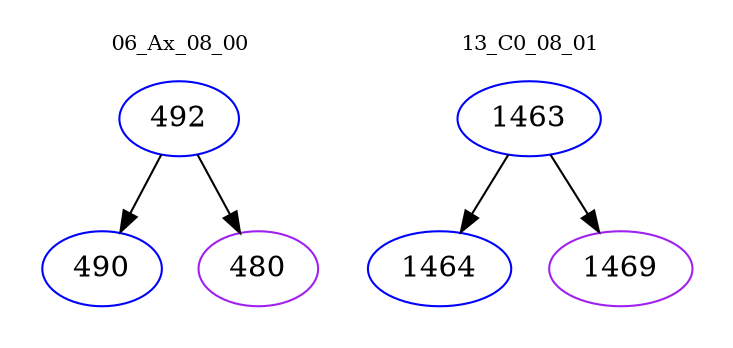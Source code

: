 digraph{
subgraph cluster_0 {
color = white
label = "06_Ax_08_00";
fontsize=10;
T0_492 [label="492", color="blue"]
T0_492 -> T0_490 [color="black"]
T0_490 [label="490", color="blue"]
T0_492 -> T0_480 [color="black"]
T0_480 [label="480", color="purple"]
}
subgraph cluster_1 {
color = white
label = "13_C0_08_01";
fontsize=10;
T1_1463 [label="1463", color="blue"]
T1_1463 -> T1_1464 [color="black"]
T1_1464 [label="1464", color="blue"]
T1_1463 -> T1_1469 [color="black"]
T1_1469 [label="1469", color="purple"]
}
}
